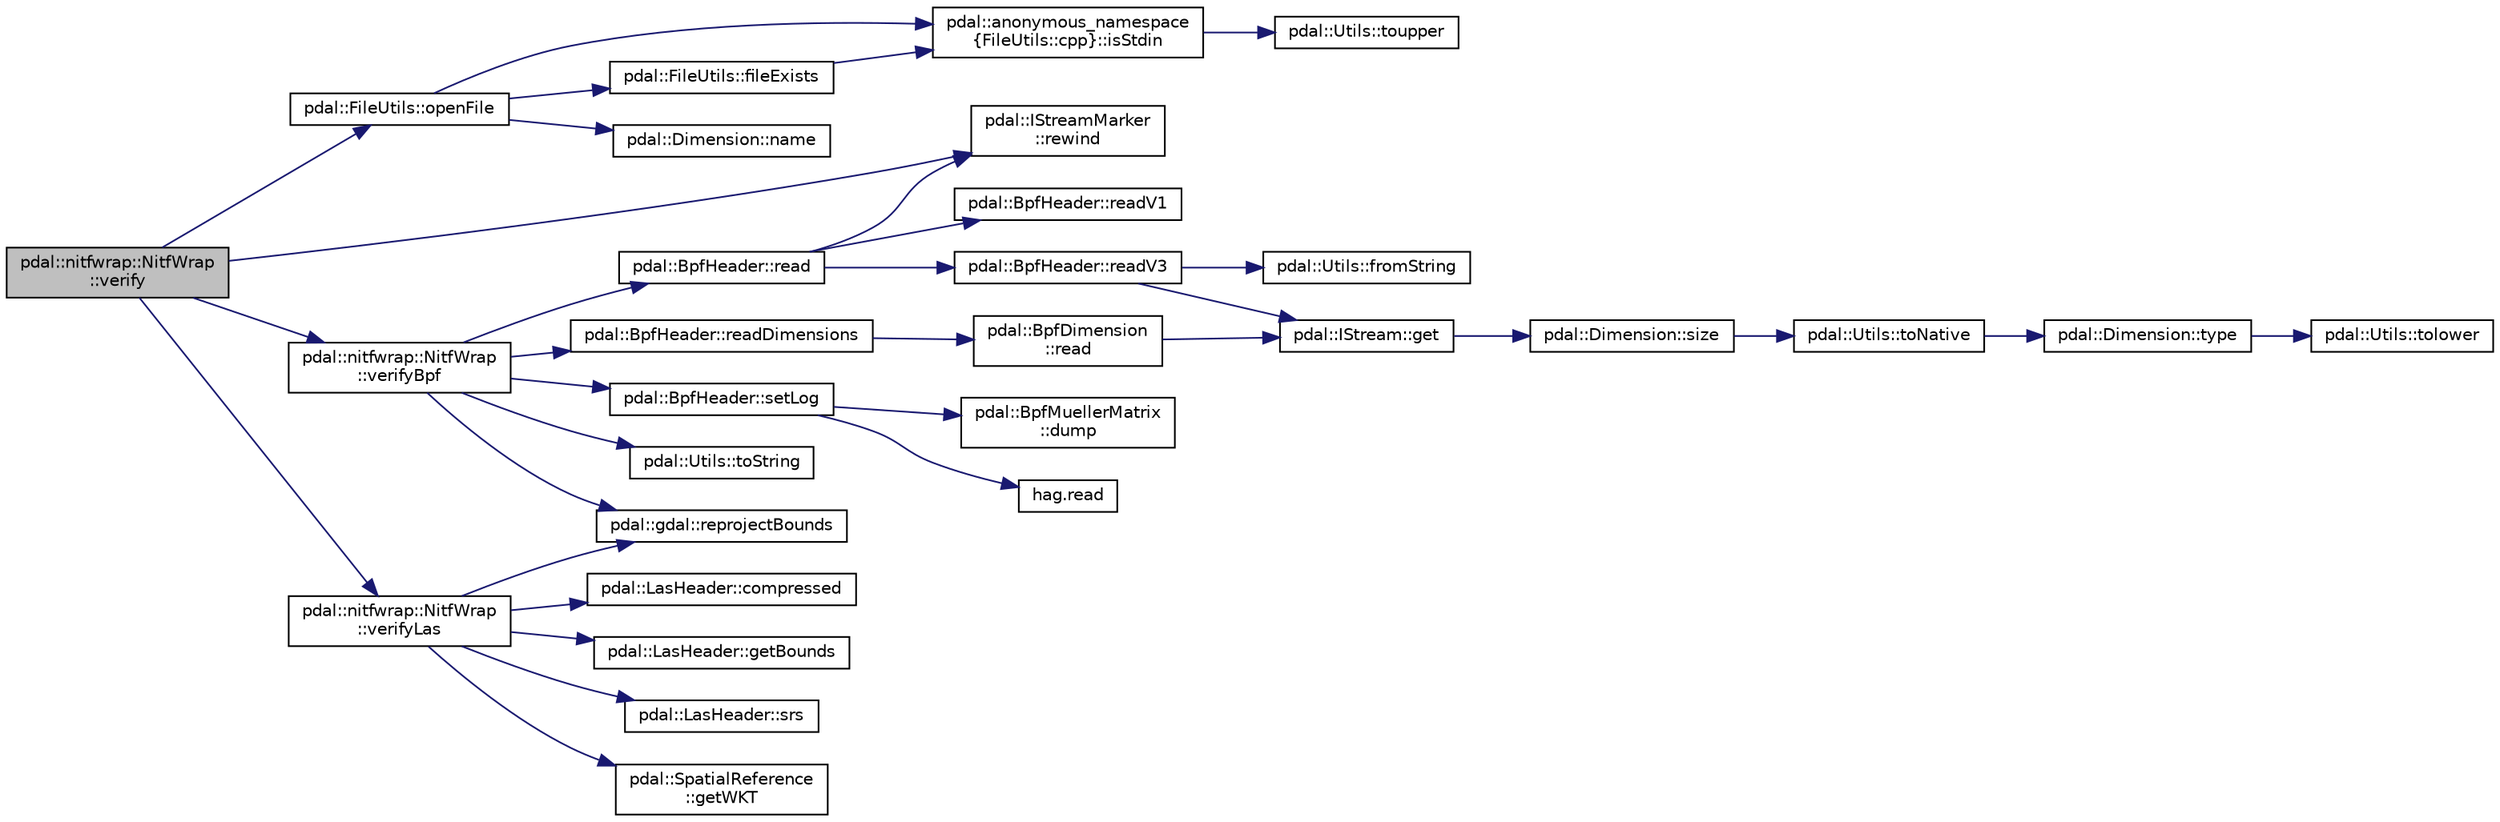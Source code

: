 digraph "pdal::nitfwrap::NitfWrap::verify"
{
  edge [fontname="Helvetica",fontsize="10",labelfontname="Helvetica",labelfontsize="10"];
  node [fontname="Helvetica",fontsize="10",shape=record];
  rankdir="LR";
  Node1 [label="pdal::nitfwrap::NitfWrap\l::verify",height=0.2,width=0.4,color="black", fillcolor="grey75", style="filled", fontcolor="black"];
  Node1 -> Node2 [color="midnightblue",fontsize="10",style="solid",fontname="Helvetica"];
  Node2 [label="pdal::FileUtils::openFile",height=0.2,width=0.4,color="black", fillcolor="white", style="filled",URL="$namespacepdal_1_1FileUtils.html#aeeda62ff11a1e6bcc9175f51f7efe522"];
  Node2 -> Node3 [color="midnightblue",fontsize="10",style="solid",fontname="Helvetica"];
  Node3 [label="pdal::FileUtils::fileExists",height=0.2,width=0.4,color="black", fillcolor="white", style="filled",URL="$namespacepdal_1_1FileUtils.html#ae2b8f1ddc38b0033b685a0bde6106ba1"];
  Node3 -> Node4 [color="midnightblue",fontsize="10",style="solid",fontname="Helvetica"];
  Node4 [label="pdal::anonymous_namespace\l\{FileUtils::cpp\}::isStdin",height=0.2,width=0.4,color="black", fillcolor="white", style="filled",URL="$namespacepdal_1_1anonymous__namespace_02FileUtils_8cpp_03.html#a813a530ad72d50f747643f1bb996cacf"];
  Node4 -> Node5 [color="midnightblue",fontsize="10",style="solid",fontname="Helvetica"];
  Node5 [label="pdal::Utils::toupper",height=0.2,width=0.4,color="black", fillcolor="white", style="filled",URL="$namespacepdal_1_1Utils.html#a28e3e2faff94b20f9908e77bc54ed983"];
  Node2 -> Node4 [color="midnightblue",fontsize="10",style="solid",fontname="Helvetica"];
  Node2 -> Node6 [color="midnightblue",fontsize="10",style="solid",fontname="Helvetica"];
  Node6 [label="pdal::Dimension::name",height=0.2,width=0.4,color="black", fillcolor="white", style="filled",URL="$namespacepdal_1_1Dimension.html#af3176b0b7e6b4be000317846cf7c2718"];
  Node1 -> Node7 [color="midnightblue",fontsize="10",style="solid",fontname="Helvetica"];
  Node7 [label="pdal::IStreamMarker\l::rewind",height=0.2,width=0.4,color="black", fillcolor="white", style="filled",URL="$classpdal_1_1IStreamMarker.html#a7c9b2f97052085aa9435357789ee25ca"];
  Node1 -> Node8 [color="midnightblue",fontsize="10",style="solid",fontname="Helvetica"];
  Node8 [label="pdal::nitfwrap::NitfWrap\l::verifyBpf",height=0.2,width=0.4,color="black", fillcolor="white", style="filled",URL="$classpdal_1_1nitfwrap_1_1NitfWrap.html#aafa26f494da377aa5704bf10cc9e3d03"];
  Node8 -> Node9 [color="midnightblue",fontsize="10",style="solid",fontname="Helvetica"];
  Node9 [label="pdal::BpfHeader::setLog",height=0.2,width=0.4,color="black", fillcolor="white", style="filled",URL="$structpdal_1_1BpfHeader.html#a4773981ebff84959f7f8d0bdfc599e4a"];
  Node9 -> Node10 [color="midnightblue",fontsize="10",style="solid",fontname="Helvetica"];
  Node10 [label="pdal::BpfMuellerMatrix\l::dump",height=0.2,width=0.4,color="black", fillcolor="white", style="filled",URL="$structpdal_1_1BpfMuellerMatrix.html#ab9aa8cc9bfc3a3241c5969c331d158b6"];
  Node9 -> Node11 [color="midnightblue",fontsize="10",style="solid",fontname="Helvetica"];
  Node11 [label="hag.read",height=0.2,width=0.4,color="black", fillcolor="white", style="filled",URL="$namespacehag.html#acad63bbd5fdda01bf56ff6aae70a0192"];
  Node8 -> Node12 [color="midnightblue",fontsize="10",style="solid",fontname="Helvetica"];
  Node12 [label="pdal::BpfHeader::read",height=0.2,width=0.4,color="black", fillcolor="white", style="filled",URL="$structpdal_1_1BpfHeader.html#afd1f26508245fee01ba8e8332b69d6d9"];
  Node12 -> Node13 [color="midnightblue",fontsize="10",style="solid",fontname="Helvetica"];
  Node13 [label="pdal::BpfHeader::readV1",height=0.2,width=0.4,color="black", fillcolor="white", style="filled",URL="$structpdal_1_1BpfHeader.html#a86d5dbd82af5a21d15452d0554f25147"];
  Node12 -> Node14 [color="midnightblue",fontsize="10",style="solid",fontname="Helvetica"];
  Node14 [label="pdal::BpfHeader::readV3",height=0.2,width=0.4,color="black", fillcolor="white", style="filled",URL="$structpdal_1_1BpfHeader.html#aeaa42c073c9f7b53029d78ad96e3bb88"];
  Node14 -> Node15 [color="midnightblue",fontsize="10",style="solid",fontname="Helvetica"];
  Node15 [label="pdal::Utils::fromString",height=0.2,width=0.4,color="black", fillcolor="white", style="filled",URL="$namespacepdal_1_1Utils.html#ab93520363c4224f135097c2829b4420c"];
  Node14 -> Node16 [color="midnightblue",fontsize="10",style="solid",fontname="Helvetica"];
  Node16 [label="pdal::IStream::get",height=0.2,width=0.4,color="black", fillcolor="white", style="filled",URL="$classpdal_1_1IStream.html#a1868ec9fd091d4af1281c2181315521a"];
  Node16 -> Node17 [color="midnightblue",fontsize="10",style="solid",fontname="Helvetica"];
  Node17 [label="pdal::Dimension::size",height=0.2,width=0.4,color="black", fillcolor="white", style="filled",URL="$namespacepdal_1_1Dimension.html#acf81dae9d5946f3a941f9df154b2329b"];
  Node17 -> Node18 [color="midnightblue",fontsize="10",style="solid",fontname="Helvetica"];
  Node18 [label="pdal::Utils::toNative",height=0.2,width=0.4,color="black", fillcolor="white", style="filled",URL="$namespacepdal_1_1Utils.html#a59253304d0f929e3a3ea00f09636002f"];
  Node18 -> Node19 [color="midnightblue",fontsize="10",style="solid",fontname="Helvetica"];
  Node19 [label="pdal::Dimension::type",height=0.2,width=0.4,color="black", fillcolor="white", style="filled",URL="$namespacepdal_1_1Dimension.html#a880d689fed54aa3ded6f88c9e058c5d2"];
  Node19 -> Node20 [color="midnightblue",fontsize="10",style="solid",fontname="Helvetica"];
  Node20 [label="pdal::Utils::tolower",height=0.2,width=0.4,color="black", fillcolor="white", style="filled",URL="$namespacepdal_1_1Utils.html#a5268937cf695835e55392f752dc02cb2"];
  Node12 -> Node7 [color="midnightblue",fontsize="10",style="solid",fontname="Helvetica"];
  Node8 -> Node21 [color="midnightblue",fontsize="10",style="solid",fontname="Helvetica"];
  Node21 [label="pdal::BpfHeader::readDimensions",height=0.2,width=0.4,color="black", fillcolor="white", style="filled",URL="$structpdal_1_1BpfHeader.html#a65c7c8d49114e2020df4fa18132ad8a9"];
  Node21 -> Node22 [color="midnightblue",fontsize="10",style="solid",fontname="Helvetica"];
  Node22 [label="pdal::BpfDimension\l::read",height=0.2,width=0.4,color="black", fillcolor="white", style="filled",URL="$structpdal_1_1BpfDimension.html#a11ef635dbc30454fa7b5d94fdb9169bf"];
  Node22 -> Node16 [color="midnightblue",fontsize="10",style="solid",fontname="Helvetica"];
  Node8 -> Node23 [color="midnightblue",fontsize="10",style="solid",fontname="Helvetica"];
  Node23 [label="pdal::Utils::toString",height=0.2,width=0.4,color="black", fillcolor="white", style="filled",URL="$namespacepdal_1_1Utils.html#a19dbb0a5ce84b6f60fea55cd54e674cf"];
  Node8 -> Node24 [color="midnightblue",fontsize="10",style="solid",fontname="Helvetica"];
  Node24 [label="pdal::gdal::reprojectBounds",height=0.2,width=0.4,color="black", fillcolor="white", style="filled",URL="$namespacepdal_1_1gdal.html#a94727cba0dfb75a0d89f7113a15f521d"];
  Node1 -> Node25 [color="midnightblue",fontsize="10",style="solid",fontname="Helvetica"];
  Node25 [label="pdal::nitfwrap::NitfWrap\l::verifyLas",height=0.2,width=0.4,color="black", fillcolor="white", style="filled",URL="$classpdal_1_1nitfwrap_1_1NitfWrap.html#ac2b599d635483308c618daef6655d1af"];
  Node25 -> Node26 [color="midnightblue",fontsize="10",style="solid",fontname="Helvetica"];
  Node26 [label="pdal::LasHeader::compressed",height=0.2,width=0.4,color="black", fillcolor="white", style="filled",URL="$classpdal_1_1LasHeader.html#ab7acd7fe80ae579791be4e5aab896c46"];
  Node25 -> Node27 [color="midnightblue",fontsize="10",style="solid",fontname="Helvetica"];
  Node27 [label="pdal::LasHeader::getBounds",height=0.2,width=0.4,color="black", fillcolor="white", style="filled",URL="$classpdal_1_1LasHeader.html#ab3d86f9d74cb894e5e8b3feffdd80deb"];
  Node25 -> Node24 [color="midnightblue",fontsize="10",style="solid",fontname="Helvetica"];
  Node25 -> Node28 [color="midnightblue",fontsize="10",style="solid",fontname="Helvetica"];
  Node28 [label="pdal::LasHeader::srs",height=0.2,width=0.4,color="black", fillcolor="white", style="filled",URL="$classpdal_1_1LasHeader.html#a2c6c7996916eca495a5efa802c101d89"];
  Node25 -> Node29 [color="midnightblue",fontsize="10",style="solid",fontname="Helvetica"];
  Node29 [label="pdal::SpatialReference\l::getWKT",height=0.2,width=0.4,color="black", fillcolor="white", style="filled",URL="$classpdal_1_1SpatialReference.html#ad6242348b0fecc9662bec718d056ef39"];
}
